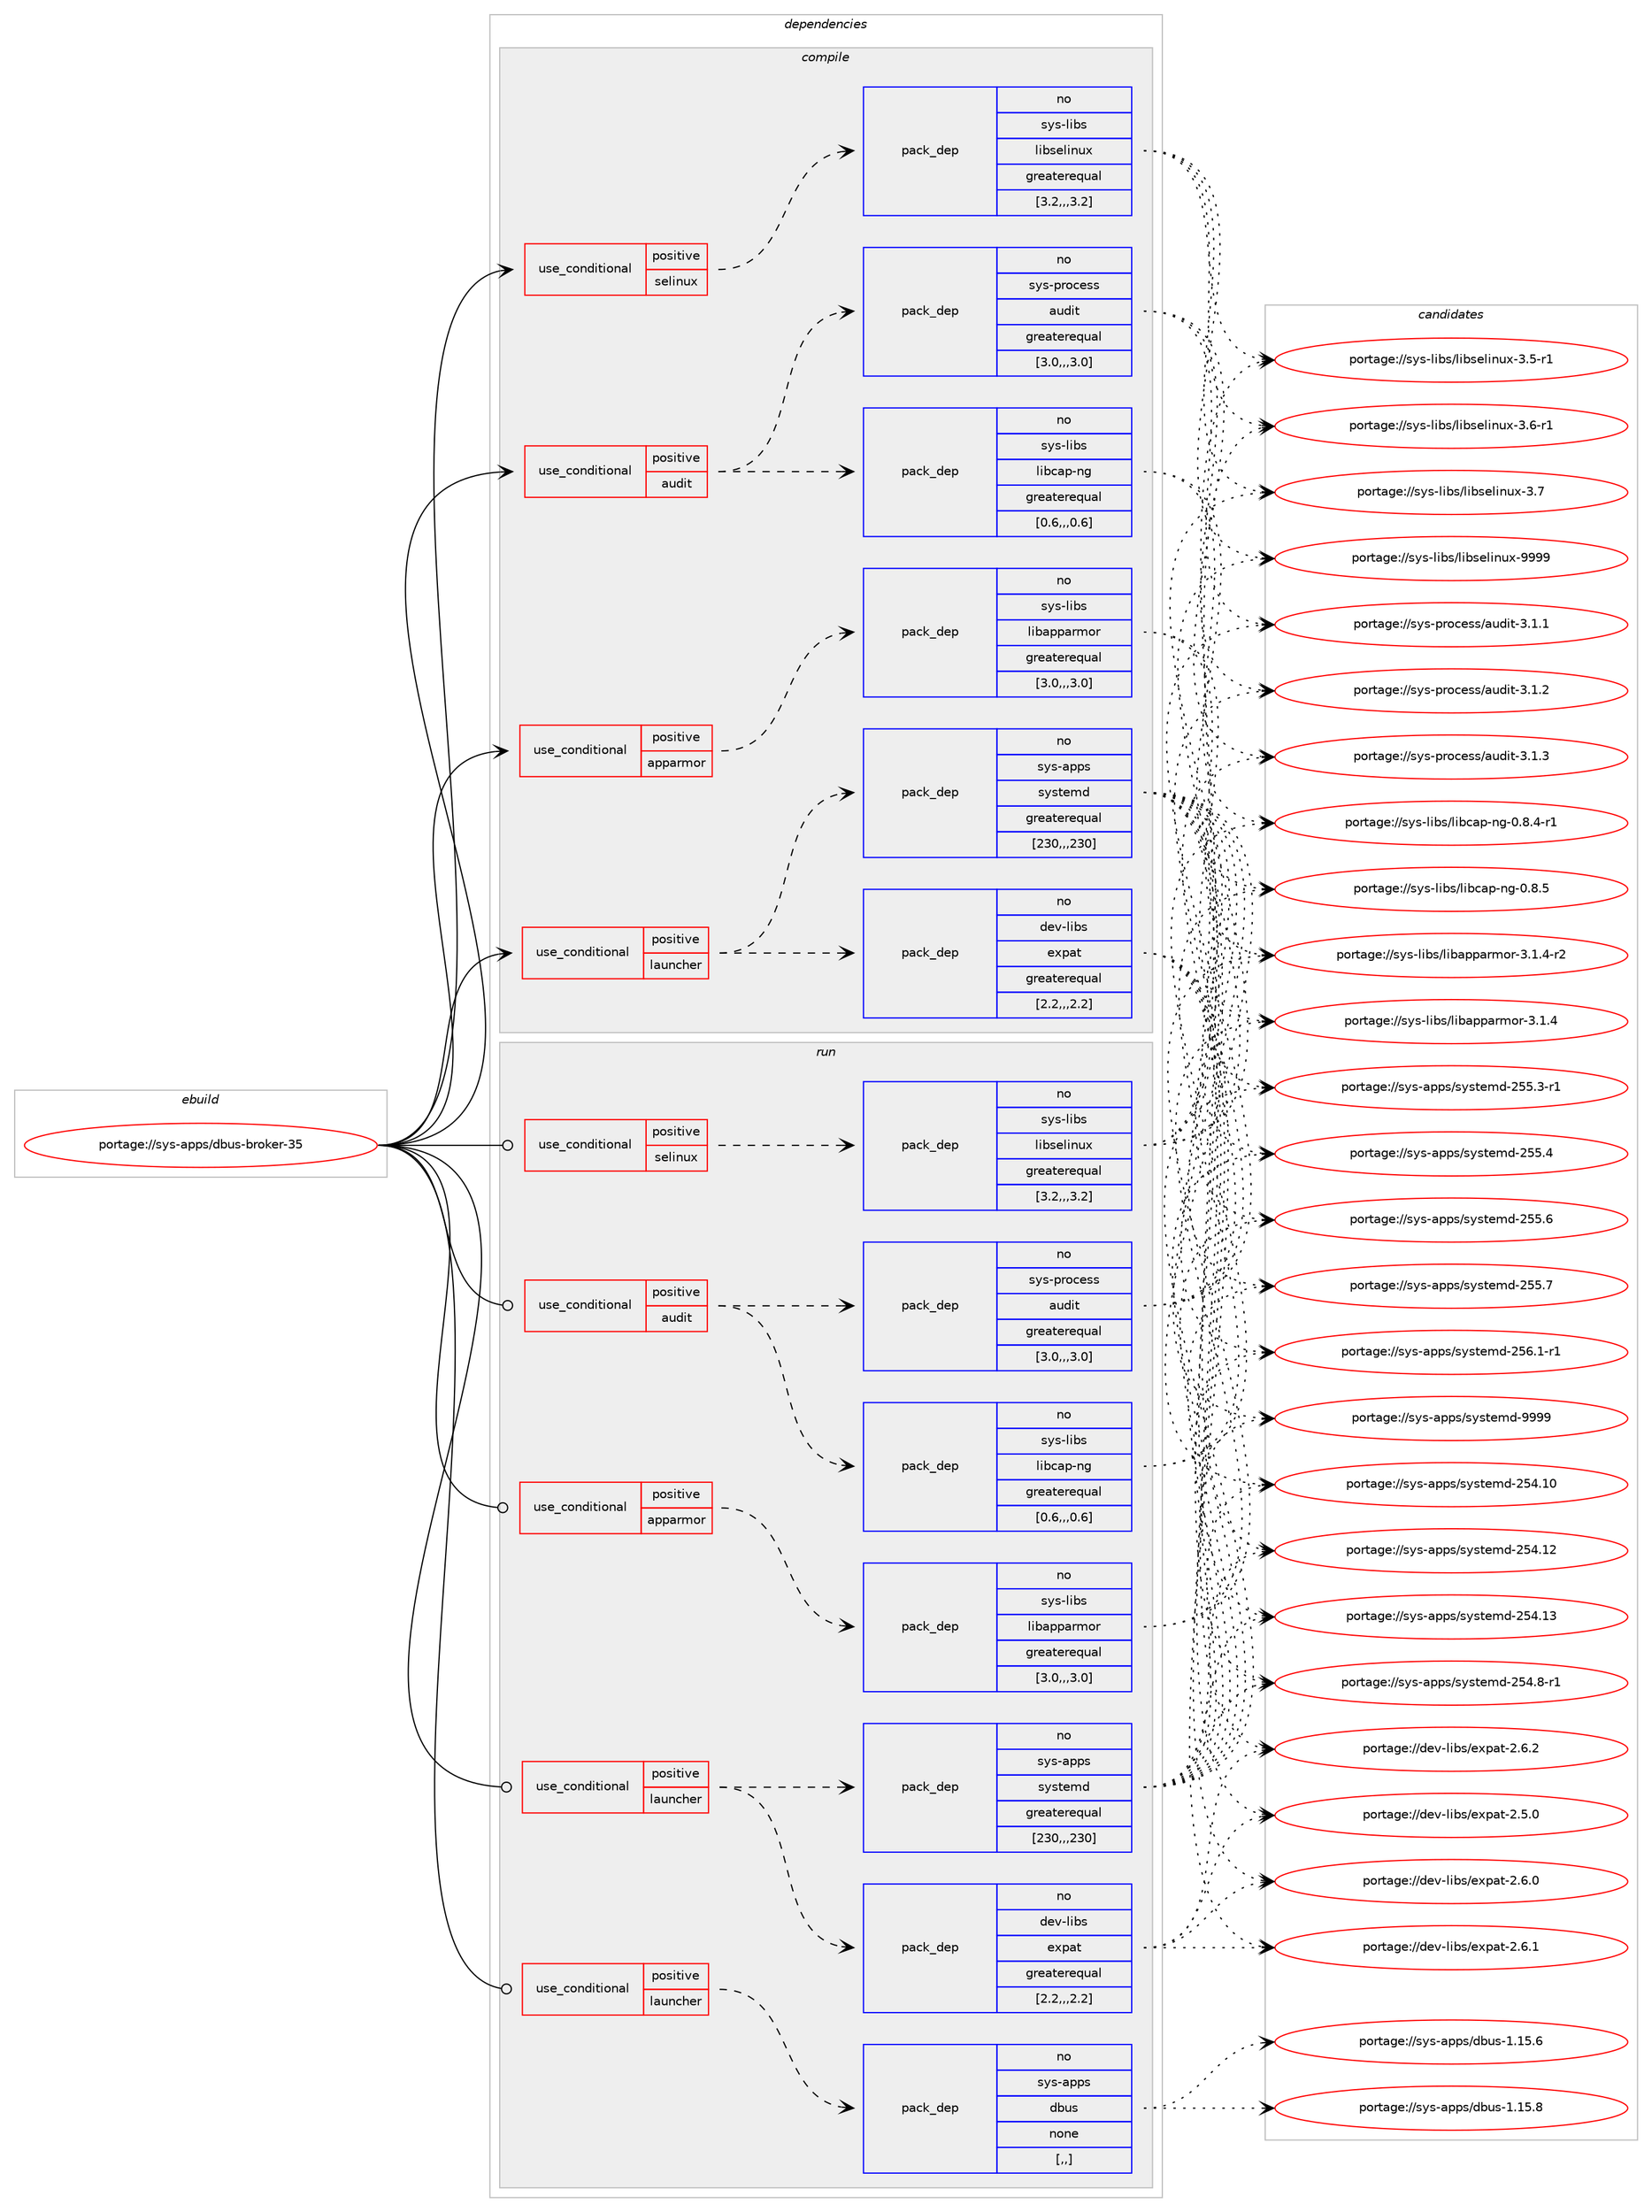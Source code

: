 digraph prolog {

# *************
# Graph options
# *************

newrank=true;
concentrate=true;
compound=true;
graph [rankdir=LR,fontname=Helvetica,fontsize=10,ranksep=1.5];#, ranksep=2.5, nodesep=0.2];
edge  [arrowhead=vee];
node  [fontname=Helvetica,fontsize=10];

# **********
# The ebuild
# **********

subgraph cluster_leftcol {
color=gray;
rank=same;
label=<<i>ebuild</i>>;
id [label="portage://sys-apps/dbus-broker-35", color=red, width=4, href="../sys-apps/dbus-broker-35.svg"];
}

# ****************
# The dependencies
# ****************

subgraph cluster_midcol {
color=gray;
label=<<i>dependencies</i>>;
subgraph cluster_compile {
fillcolor="#eeeeee";
style=filled;
label=<<i>compile</i>>;
subgraph cond107874 {
dependency409273 [label=<<TABLE BORDER="0" CELLBORDER="1" CELLSPACING="0" CELLPADDING="4"><TR><TD ROWSPAN="3" CELLPADDING="10">use_conditional</TD></TR><TR><TD>positive</TD></TR><TR><TD>apparmor</TD></TR></TABLE>>, shape=none, color=red];
subgraph pack298550 {
dependency409274 [label=<<TABLE BORDER="0" CELLBORDER="1" CELLSPACING="0" CELLPADDING="4" WIDTH="220"><TR><TD ROWSPAN="6" CELLPADDING="30">pack_dep</TD></TR><TR><TD WIDTH="110">no</TD></TR><TR><TD>sys-libs</TD></TR><TR><TD>libapparmor</TD></TR><TR><TD>greaterequal</TD></TR><TR><TD>[3.0,,,3.0]</TD></TR></TABLE>>, shape=none, color=blue];
}
dependency409273:e -> dependency409274:w [weight=20,style="dashed",arrowhead="vee"];
}
id:e -> dependency409273:w [weight=20,style="solid",arrowhead="vee"];
subgraph cond107875 {
dependency409275 [label=<<TABLE BORDER="0" CELLBORDER="1" CELLSPACING="0" CELLPADDING="4"><TR><TD ROWSPAN="3" CELLPADDING="10">use_conditional</TD></TR><TR><TD>positive</TD></TR><TR><TD>audit</TD></TR></TABLE>>, shape=none, color=red];
subgraph pack298551 {
dependency409276 [label=<<TABLE BORDER="0" CELLBORDER="1" CELLSPACING="0" CELLPADDING="4" WIDTH="220"><TR><TD ROWSPAN="6" CELLPADDING="30">pack_dep</TD></TR><TR><TD WIDTH="110">no</TD></TR><TR><TD>sys-process</TD></TR><TR><TD>audit</TD></TR><TR><TD>greaterequal</TD></TR><TR><TD>[3.0,,,3.0]</TD></TR></TABLE>>, shape=none, color=blue];
}
dependency409275:e -> dependency409276:w [weight=20,style="dashed",arrowhead="vee"];
subgraph pack298552 {
dependency409277 [label=<<TABLE BORDER="0" CELLBORDER="1" CELLSPACING="0" CELLPADDING="4" WIDTH="220"><TR><TD ROWSPAN="6" CELLPADDING="30">pack_dep</TD></TR><TR><TD WIDTH="110">no</TD></TR><TR><TD>sys-libs</TD></TR><TR><TD>libcap-ng</TD></TR><TR><TD>greaterequal</TD></TR><TR><TD>[0.6,,,0.6]</TD></TR></TABLE>>, shape=none, color=blue];
}
dependency409275:e -> dependency409277:w [weight=20,style="dashed",arrowhead="vee"];
}
id:e -> dependency409275:w [weight=20,style="solid",arrowhead="vee"];
subgraph cond107876 {
dependency409278 [label=<<TABLE BORDER="0" CELLBORDER="1" CELLSPACING="0" CELLPADDING="4"><TR><TD ROWSPAN="3" CELLPADDING="10">use_conditional</TD></TR><TR><TD>positive</TD></TR><TR><TD>launcher</TD></TR></TABLE>>, shape=none, color=red];
subgraph pack298553 {
dependency409279 [label=<<TABLE BORDER="0" CELLBORDER="1" CELLSPACING="0" CELLPADDING="4" WIDTH="220"><TR><TD ROWSPAN="6" CELLPADDING="30">pack_dep</TD></TR><TR><TD WIDTH="110">no</TD></TR><TR><TD>dev-libs</TD></TR><TR><TD>expat</TD></TR><TR><TD>greaterequal</TD></TR><TR><TD>[2.2,,,2.2]</TD></TR></TABLE>>, shape=none, color=blue];
}
dependency409278:e -> dependency409279:w [weight=20,style="dashed",arrowhead="vee"];
subgraph pack298554 {
dependency409280 [label=<<TABLE BORDER="0" CELLBORDER="1" CELLSPACING="0" CELLPADDING="4" WIDTH="220"><TR><TD ROWSPAN="6" CELLPADDING="30">pack_dep</TD></TR><TR><TD WIDTH="110">no</TD></TR><TR><TD>sys-apps</TD></TR><TR><TD>systemd</TD></TR><TR><TD>greaterequal</TD></TR><TR><TD>[230,,,230]</TD></TR></TABLE>>, shape=none, color=blue];
}
dependency409278:e -> dependency409280:w [weight=20,style="dashed",arrowhead="vee"];
}
id:e -> dependency409278:w [weight=20,style="solid",arrowhead="vee"];
subgraph cond107877 {
dependency409281 [label=<<TABLE BORDER="0" CELLBORDER="1" CELLSPACING="0" CELLPADDING="4"><TR><TD ROWSPAN="3" CELLPADDING="10">use_conditional</TD></TR><TR><TD>positive</TD></TR><TR><TD>selinux</TD></TR></TABLE>>, shape=none, color=red];
subgraph pack298555 {
dependency409282 [label=<<TABLE BORDER="0" CELLBORDER="1" CELLSPACING="0" CELLPADDING="4" WIDTH="220"><TR><TD ROWSPAN="6" CELLPADDING="30">pack_dep</TD></TR><TR><TD WIDTH="110">no</TD></TR><TR><TD>sys-libs</TD></TR><TR><TD>libselinux</TD></TR><TR><TD>greaterequal</TD></TR><TR><TD>[3.2,,,3.2]</TD></TR></TABLE>>, shape=none, color=blue];
}
dependency409281:e -> dependency409282:w [weight=20,style="dashed",arrowhead="vee"];
}
id:e -> dependency409281:w [weight=20,style="solid",arrowhead="vee"];
}
subgraph cluster_compileandrun {
fillcolor="#eeeeee";
style=filled;
label=<<i>compile and run</i>>;
}
subgraph cluster_run {
fillcolor="#eeeeee";
style=filled;
label=<<i>run</i>>;
subgraph cond107878 {
dependency409283 [label=<<TABLE BORDER="0" CELLBORDER="1" CELLSPACING="0" CELLPADDING="4"><TR><TD ROWSPAN="3" CELLPADDING="10">use_conditional</TD></TR><TR><TD>positive</TD></TR><TR><TD>apparmor</TD></TR></TABLE>>, shape=none, color=red];
subgraph pack298556 {
dependency409284 [label=<<TABLE BORDER="0" CELLBORDER="1" CELLSPACING="0" CELLPADDING="4" WIDTH="220"><TR><TD ROWSPAN="6" CELLPADDING="30">pack_dep</TD></TR><TR><TD WIDTH="110">no</TD></TR><TR><TD>sys-libs</TD></TR><TR><TD>libapparmor</TD></TR><TR><TD>greaterequal</TD></TR><TR><TD>[3.0,,,3.0]</TD></TR></TABLE>>, shape=none, color=blue];
}
dependency409283:e -> dependency409284:w [weight=20,style="dashed",arrowhead="vee"];
}
id:e -> dependency409283:w [weight=20,style="solid",arrowhead="odot"];
subgraph cond107879 {
dependency409285 [label=<<TABLE BORDER="0" CELLBORDER="1" CELLSPACING="0" CELLPADDING="4"><TR><TD ROWSPAN="3" CELLPADDING="10">use_conditional</TD></TR><TR><TD>positive</TD></TR><TR><TD>audit</TD></TR></TABLE>>, shape=none, color=red];
subgraph pack298557 {
dependency409286 [label=<<TABLE BORDER="0" CELLBORDER="1" CELLSPACING="0" CELLPADDING="4" WIDTH="220"><TR><TD ROWSPAN="6" CELLPADDING="30">pack_dep</TD></TR><TR><TD WIDTH="110">no</TD></TR><TR><TD>sys-process</TD></TR><TR><TD>audit</TD></TR><TR><TD>greaterequal</TD></TR><TR><TD>[3.0,,,3.0]</TD></TR></TABLE>>, shape=none, color=blue];
}
dependency409285:e -> dependency409286:w [weight=20,style="dashed",arrowhead="vee"];
subgraph pack298558 {
dependency409287 [label=<<TABLE BORDER="0" CELLBORDER="1" CELLSPACING="0" CELLPADDING="4" WIDTH="220"><TR><TD ROWSPAN="6" CELLPADDING="30">pack_dep</TD></TR><TR><TD WIDTH="110">no</TD></TR><TR><TD>sys-libs</TD></TR><TR><TD>libcap-ng</TD></TR><TR><TD>greaterequal</TD></TR><TR><TD>[0.6,,,0.6]</TD></TR></TABLE>>, shape=none, color=blue];
}
dependency409285:e -> dependency409287:w [weight=20,style="dashed",arrowhead="vee"];
}
id:e -> dependency409285:w [weight=20,style="solid",arrowhead="odot"];
subgraph cond107880 {
dependency409288 [label=<<TABLE BORDER="0" CELLBORDER="1" CELLSPACING="0" CELLPADDING="4"><TR><TD ROWSPAN="3" CELLPADDING="10">use_conditional</TD></TR><TR><TD>positive</TD></TR><TR><TD>launcher</TD></TR></TABLE>>, shape=none, color=red];
subgraph pack298559 {
dependency409289 [label=<<TABLE BORDER="0" CELLBORDER="1" CELLSPACING="0" CELLPADDING="4" WIDTH="220"><TR><TD ROWSPAN="6" CELLPADDING="30">pack_dep</TD></TR><TR><TD WIDTH="110">no</TD></TR><TR><TD>dev-libs</TD></TR><TR><TD>expat</TD></TR><TR><TD>greaterequal</TD></TR><TR><TD>[2.2,,,2.2]</TD></TR></TABLE>>, shape=none, color=blue];
}
dependency409288:e -> dependency409289:w [weight=20,style="dashed",arrowhead="vee"];
subgraph pack298560 {
dependency409290 [label=<<TABLE BORDER="0" CELLBORDER="1" CELLSPACING="0" CELLPADDING="4" WIDTH="220"><TR><TD ROWSPAN="6" CELLPADDING="30">pack_dep</TD></TR><TR><TD WIDTH="110">no</TD></TR><TR><TD>sys-apps</TD></TR><TR><TD>systemd</TD></TR><TR><TD>greaterequal</TD></TR><TR><TD>[230,,,230]</TD></TR></TABLE>>, shape=none, color=blue];
}
dependency409288:e -> dependency409290:w [weight=20,style="dashed",arrowhead="vee"];
}
id:e -> dependency409288:w [weight=20,style="solid",arrowhead="odot"];
subgraph cond107881 {
dependency409291 [label=<<TABLE BORDER="0" CELLBORDER="1" CELLSPACING="0" CELLPADDING="4"><TR><TD ROWSPAN="3" CELLPADDING="10">use_conditional</TD></TR><TR><TD>positive</TD></TR><TR><TD>launcher</TD></TR></TABLE>>, shape=none, color=red];
subgraph pack298561 {
dependency409292 [label=<<TABLE BORDER="0" CELLBORDER="1" CELLSPACING="0" CELLPADDING="4" WIDTH="220"><TR><TD ROWSPAN="6" CELLPADDING="30">pack_dep</TD></TR><TR><TD WIDTH="110">no</TD></TR><TR><TD>sys-apps</TD></TR><TR><TD>dbus</TD></TR><TR><TD>none</TD></TR><TR><TD>[,,]</TD></TR></TABLE>>, shape=none, color=blue];
}
dependency409291:e -> dependency409292:w [weight=20,style="dashed",arrowhead="vee"];
}
id:e -> dependency409291:w [weight=20,style="solid",arrowhead="odot"];
subgraph cond107882 {
dependency409293 [label=<<TABLE BORDER="0" CELLBORDER="1" CELLSPACING="0" CELLPADDING="4"><TR><TD ROWSPAN="3" CELLPADDING="10">use_conditional</TD></TR><TR><TD>positive</TD></TR><TR><TD>selinux</TD></TR></TABLE>>, shape=none, color=red];
subgraph pack298562 {
dependency409294 [label=<<TABLE BORDER="0" CELLBORDER="1" CELLSPACING="0" CELLPADDING="4" WIDTH="220"><TR><TD ROWSPAN="6" CELLPADDING="30">pack_dep</TD></TR><TR><TD WIDTH="110">no</TD></TR><TR><TD>sys-libs</TD></TR><TR><TD>libselinux</TD></TR><TR><TD>greaterequal</TD></TR><TR><TD>[3.2,,,3.2]</TD></TR></TABLE>>, shape=none, color=blue];
}
dependency409293:e -> dependency409294:w [weight=20,style="dashed",arrowhead="vee"];
}
id:e -> dependency409293:w [weight=20,style="solid",arrowhead="odot"];
}
}

# **************
# The candidates
# **************

subgraph cluster_choices {
rank=same;
color=gray;
label=<<i>candidates</i>>;

subgraph choice298550 {
color=black;
nodesep=1;
choice115121115451081059811547108105989711211297114109111114455146494652 [label="portage://sys-libs/libapparmor-3.1.4", color=red, width=4,href="../sys-libs/libapparmor-3.1.4.svg"];
choice1151211154510810598115471081059897112112971141091111144551464946524511450 [label="portage://sys-libs/libapparmor-3.1.4-r2", color=red, width=4,href="../sys-libs/libapparmor-3.1.4-r2.svg"];
dependency409274:e -> choice115121115451081059811547108105989711211297114109111114455146494652:w [style=dotted,weight="100"];
dependency409274:e -> choice1151211154510810598115471081059897112112971141091111144551464946524511450:w [style=dotted,weight="100"];
}
subgraph choice298551 {
color=black;
nodesep=1;
choice11512111545112114111991011151154797117100105116455146494649 [label="portage://sys-process/audit-3.1.1", color=red, width=4,href="../sys-process/audit-3.1.1.svg"];
choice11512111545112114111991011151154797117100105116455146494650 [label="portage://sys-process/audit-3.1.2", color=red, width=4,href="../sys-process/audit-3.1.2.svg"];
choice11512111545112114111991011151154797117100105116455146494651 [label="portage://sys-process/audit-3.1.3", color=red, width=4,href="../sys-process/audit-3.1.3.svg"];
dependency409276:e -> choice11512111545112114111991011151154797117100105116455146494649:w [style=dotted,weight="100"];
dependency409276:e -> choice11512111545112114111991011151154797117100105116455146494650:w [style=dotted,weight="100"];
dependency409276:e -> choice11512111545112114111991011151154797117100105116455146494651:w [style=dotted,weight="100"];
}
subgraph choice298552 {
color=black;
nodesep=1;
choice115121115451081059811547108105989997112451101034548465646524511449 [label="portage://sys-libs/libcap-ng-0.8.4-r1", color=red, width=4,href="../sys-libs/libcap-ng-0.8.4-r1.svg"];
choice11512111545108105981154710810598999711245110103454846564653 [label="portage://sys-libs/libcap-ng-0.8.5", color=red, width=4,href="../sys-libs/libcap-ng-0.8.5.svg"];
dependency409277:e -> choice115121115451081059811547108105989997112451101034548465646524511449:w [style=dotted,weight="100"];
dependency409277:e -> choice11512111545108105981154710810598999711245110103454846564653:w [style=dotted,weight="100"];
}
subgraph choice298553 {
color=black;
nodesep=1;
choice10010111845108105981154710112011297116455046534648 [label="portage://dev-libs/expat-2.5.0", color=red, width=4,href="../dev-libs/expat-2.5.0.svg"];
choice10010111845108105981154710112011297116455046544648 [label="portage://dev-libs/expat-2.6.0", color=red, width=4,href="../dev-libs/expat-2.6.0.svg"];
choice10010111845108105981154710112011297116455046544649 [label="portage://dev-libs/expat-2.6.1", color=red, width=4,href="../dev-libs/expat-2.6.1.svg"];
choice10010111845108105981154710112011297116455046544650 [label="portage://dev-libs/expat-2.6.2", color=red, width=4,href="../dev-libs/expat-2.6.2.svg"];
dependency409279:e -> choice10010111845108105981154710112011297116455046534648:w [style=dotted,weight="100"];
dependency409279:e -> choice10010111845108105981154710112011297116455046544648:w [style=dotted,weight="100"];
dependency409279:e -> choice10010111845108105981154710112011297116455046544649:w [style=dotted,weight="100"];
dependency409279:e -> choice10010111845108105981154710112011297116455046544650:w [style=dotted,weight="100"];
}
subgraph choice298554 {
color=black;
nodesep=1;
choice11512111545971121121154711512111511610110910045505352464948 [label="portage://sys-apps/systemd-254.10", color=red, width=4,href="../sys-apps/systemd-254.10.svg"];
choice11512111545971121121154711512111511610110910045505352464950 [label="portage://sys-apps/systemd-254.12", color=red, width=4,href="../sys-apps/systemd-254.12.svg"];
choice11512111545971121121154711512111511610110910045505352464951 [label="portage://sys-apps/systemd-254.13", color=red, width=4,href="../sys-apps/systemd-254.13.svg"];
choice1151211154597112112115471151211151161011091004550535246564511449 [label="portage://sys-apps/systemd-254.8-r1", color=red, width=4,href="../sys-apps/systemd-254.8-r1.svg"];
choice1151211154597112112115471151211151161011091004550535346514511449 [label="portage://sys-apps/systemd-255.3-r1", color=red, width=4,href="../sys-apps/systemd-255.3-r1.svg"];
choice115121115459711211211547115121115116101109100455053534652 [label="portage://sys-apps/systemd-255.4", color=red, width=4,href="../sys-apps/systemd-255.4.svg"];
choice115121115459711211211547115121115116101109100455053534654 [label="portage://sys-apps/systemd-255.6", color=red, width=4,href="../sys-apps/systemd-255.6.svg"];
choice115121115459711211211547115121115116101109100455053534655 [label="portage://sys-apps/systemd-255.7", color=red, width=4,href="../sys-apps/systemd-255.7.svg"];
choice1151211154597112112115471151211151161011091004550535446494511449 [label="portage://sys-apps/systemd-256.1-r1", color=red, width=4,href="../sys-apps/systemd-256.1-r1.svg"];
choice1151211154597112112115471151211151161011091004557575757 [label="portage://sys-apps/systemd-9999", color=red, width=4,href="../sys-apps/systemd-9999.svg"];
dependency409280:e -> choice11512111545971121121154711512111511610110910045505352464948:w [style=dotted,weight="100"];
dependency409280:e -> choice11512111545971121121154711512111511610110910045505352464950:w [style=dotted,weight="100"];
dependency409280:e -> choice11512111545971121121154711512111511610110910045505352464951:w [style=dotted,weight="100"];
dependency409280:e -> choice1151211154597112112115471151211151161011091004550535246564511449:w [style=dotted,weight="100"];
dependency409280:e -> choice1151211154597112112115471151211151161011091004550535346514511449:w [style=dotted,weight="100"];
dependency409280:e -> choice115121115459711211211547115121115116101109100455053534652:w [style=dotted,weight="100"];
dependency409280:e -> choice115121115459711211211547115121115116101109100455053534654:w [style=dotted,weight="100"];
dependency409280:e -> choice115121115459711211211547115121115116101109100455053534655:w [style=dotted,weight="100"];
dependency409280:e -> choice1151211154597112112115471151211151161011091004550535446494511449:w [style=dotted,weight="100"];
dependency409280:e -> choice1151211154597112112115471151211151161011091004557575757:w [style=dotted,weight="100"];
}
subgraph choice298555 {
color=black;
nodesep=1;
choice11512111545108105981154710810598115101108105110117120455146534511449 [label="portage://sys-libs/libselinux-3.5-r1", color=red, width=4,href="../sys-libs/libselinux-3.5-r1.svg"];
choice11512111545108105981154710810598115101108105110117120455146544511449 [label="portage://sys-libs/libselinux-3.6-r1", color=red, width=4,href="../sys-libs/libselinux-3.6-r1.svg"];
choice1151211154510810598115471081059811510110810511011712045514655 [label="portage://sys-libs/libselinux-3.7", color=red, width=4,href="../sys-libs/libselinux-3.7.svg"];
choice115121115451081059811547108105981151011081051101171204557575757 [label="portage://sys-libs/libselinux-9999", color=red, width=4,href="../sys-libs/libselinux-9999.svg"];
dependency409282:e -> choice11512111545108105981154710810598115101108105110117120455146534511449:w [style=dotted,weight="100"];
dependency409282:e -> choice11512111545108105981154710810598115101108105110117120455146544511449:w [style=dotted,weight="100"];
dependency409282:e -> choice1151211154510810598115471081059811510110810511011712045514655:w [style=dotted,weight="100"];
dependency409282:e -> choice115121115451081059811547108105981151011081051101171204557575757:w [style=dotted,weight="100"];
}
subgraph choice298556 {
color=black;
nodesep=1;
choice115121115451081059811547108105989711211297114109111114455146494652 [label="portage://sys-libs/libapparmor-3.1.4", color=red, width=4,href="../sys-libs/libapparmor-3.1.4.svg"];
choice1151211154510810598115471081059897112112971141091111144551464946524511450 [label="portage://sys-libs/libapparmor-3.1.4-r2", color=red, width=4,href="../sys-libs/libapparmor-3.1.4-r2.svg"];
dependency409284:e -> choice115121115451081059811547108105989711211297114109111114455146494652:w [style=dotted,weight="100"];
dependency409284:e -> choice1151211154510810598115471081059897112112971141091111144551464946524511450:w [style=dotted,weight="100"];
}
subgraph choice298557 {
color=black;
nodesep=1;
choice11512111545112114111991011151154797117100105116455146494649 [label="portage://sys-process/audit-3.1.1", color=red, width=4,href="../sys-process/audit-3.1.1.svg"];
choice11512111545112114111991011151154797117100105116455146494650 [label="portage://sys-process/audit-3.1.2", color=red, width=4,href="../sys-process/audit-3.1.2.svg"];
choice11512111545112114111991011151154797117100105116455146494651 [label="portage://sys-process/audit-3.1.3", color=red, width=4,href="../sys-process/audit-3.1.3.svg"];
dependency409286:e -> choice11512111545112114111991011151154797117100105116455146494649:w [style=dotted,weight="100"];
dependency409286:e -> choice11512111545112114111991011151154797117100105116455146494650:w [style=dotted,weight="100"];
dependency409286:e -> choice11512111545112114111991011151154797117100105116455146494651:w [style=dotted,weight="100"];
}
subgraph choice298558 {
color=black;
nodesep=1;
choice115121115451081059811547108105989997112451101034548465646524511449 [label="portage://sys-libs/libcap-ng-0.8.4-r1", color=red, width=4,href="../sys-libs/libcap-ng-0.8.4-r1.svg"];
choice11512111545108105981154710810598999711245110103454846564653 [label="portage://sys-libs/libcap-ng-0.8.5", color=red, width=4,href="../sys-libs/libcap-ng-0.8.5.svg"];
dependency409287:e -> choice115121115451081059811547108105989997112451101034548465646524511449:w [style=dotted,weight="100"];
dependency409287:e -> choice11512111545108105981154710810598999711245110103454846564653:w [style=dotted,weight="100"];
}
subgraph choice298559 {
color=black;
nodesep=1;
choice10010111845108105981154710112011297116455046534648 [label="portage://dev-libs/expat-2.5.0", color=red, width=4,href="../dev-libs/expat-2.5.0.svg"];
choice10010111845108105981154710112011297116455046544648 [label="portage://dev-libs/expat-2.6.0", color=red, width=4,href="../dev-libs/expat-2.6.0.svg"];
choice10010111845108105981154710112011297116455046544649 [label="portage://dev-libs/expat-2.6.1", color=red, width=4,href="../dev-libs/expat-2.6.1.svg"];
choice10010111845108105981154710112011297116455046544650 [label="portage://dev-libs/expat-2.6.2", color=red, width=4,href="../dev-libs/expat-2.6.2.svg"];
dependency409289:e -> choice10010111845108105981154710112011297116455046534648:w [style=dotted,weight="100"];
dependency409289:e -> choice10010111845108105981154710112011297116455046544648:w [style=dotted,weight="100"];
dependency409289:e -> choice10010111845108105981154710112011297116455046544649:w [style=dotted,weight="100"];
dependency409289:e -> choice10010111845108105981154710112011297116455046544650:w [style=dotted,weight="100"];
}
subgraph choice298560 {
color=black;
nodesep=1;
choice11512111545971121121154711512111511610110910045505352464948 [label="portage://sys-apps/systemd-254.10", color=red, width=4,href="../sys-apps/systemd-254.10.svg"];
choice11512111545971121121154711512111511610110910045505352464950 [label="portage://sys-apps/systemd-254.12", color=red, width=4,href="../sys-apps/systemd-254.12.svg"];
choice11512111545971121121154711512111511610110910045505352464951 [label="portage://sys-apps/systemd-254.13", color=red, width=4,href="../sys-apps/systemd-254.13.svg"];
choice1151211154597112112115471151211151161011091004550535246564511449 [label="portage://sys-apps/systemd-254.8-r1", color=red, width=4,href="../sys-apps/systemd-254.8-r1.svg"];
choice1151211154597112112115471151211151161011091004550535346514511449 [label="portage://sys-apps/systemd-255.3-r1", color=red, width=4,href="../sys-apps/systemd-255.3-r1.svg"];
choice115121115459711211211547115121115116101109100455053534652 [label="portage://sys-apps/systemd-255.4", color=red, width=4,href="../sys-apps/systemd-255.4.svg"];
choice115121115459711211211547115121115116101109100455053534654 [label="portage://sys-apps/systemd-255.6", color=red, width=4,href="../sys-apps/systemd-255.6.svg"];
choice115121115459711211211547115121115116101109100455053534655 [label="portage://sys-apps/systemd-255.7", color=red, width=4,href="../sys-apps/systemd-255.7.svg"];
choice1151211154597112112115471151211151161011091004550535446494511449 [label="portage://sys-apps/systemd-256.1-r1", color=red, width=4,href="../sys-apps/systemd-256.1-r1.svg"];
choice1151211154597112112115471151211151161011091004557575757 [label="portage://sys-apps/systemd-9999", color=red, width=4,href="../sys-apps/systemd-9999.svg"];
dependency409290:e -> choice11512111545971121121154711512111511610110910045505352464948:w [style=dotted,weight="100"];
dependency409290:e -> choice11512111545971121121154711512111511610110910045505352464950:w [style=dotted,weight="100"];
dependency409290:e -> choice11512111545971121121154711512111511610110910045505352464951:w [style=dotted,weight="100"];
dependency409290:e -> choice1151211154597112112115471151211151161011091004550535246564511449:w [style=dotted,weight="100"];
dependency409290:e -> choice1151211154597112112115471151211151161011091004550535346514511449:w [style=dotted,weight="100"];
dependency409290:e -> choice115121115459711211211547115121115116101109100455053534652:w [style=dotted,weight="100"];
dependency409290:e -> choice115121115459711211211547115121115116101109100455053534654:w [style=dotted,weight="100"];
dependency409290:e -> choice115121115459711211211547115121115116101109100455053534655:w [style=dotted,weight="100"];
dependency409290:e -> choice1151211154597112112115471151211151161011091004550535446494511449:w [style=dotted,weight="100"];
dependency409290:e -> choice1151211154597112112115471151211151161011091004557575757:w [style=dotted,weight="100"];
}
subgraph choice298561 {
color=black;
nodesep=1;
choice1151211154597112112115471009811711545494649534654 [label="portage://sys-apps/dbus-1.15.6", color=red, width=4,href="../sys-apps/dbus-1.15.6.svg"];
choice1151211154597112112115471009811711545494649534656 [label="portage://sys-apps/dbus-1.15.8", color=red, width=4,href="../sys-apps/dbus-1.15.8.svg"];
dependency409292:e -> choice1151211154597112112115471009811711545494649534654:w [style=dotted,weight="100"];
dependency409292:e -> choice1151211154597112112115471009811711545494649534656:w [style=dotted,weight="100"];
}
subgraph choice298562 {
color=black;
nodesep=1;
choice11512111545108105981154710810598115101108105110117120455146534511449 [label="portage://sys-libs/libselinux-3.5-r1", color=red, width=4,href="../sys-libs/libselinux-3.5-r1.svg"];
choice11512111545108105981154710810598115101108105110117120455146544511449 [label="portage://sys-libs/libselinux-3.6-r1", color=red, width=4,href="../sys-libs/libselinux-3.6-r1.svg"];
choice1151211154510810598115471081059811510110810511011712045514655 [label="portage://sys-libs/libselinux-3.7", color=red, width=4,href="../sys-libs/libselinux-3.7.svg"];
choice115121115451081059811547108105981151011081051101171204557575757 [label="portage://sys-libs/libselinux-9999", color=red, width=4,href="../sys-libs/libselinux-9999.svg"];
dependency409294:e -> choice11512111545108105981154710810598115101108105110117120455146534511449:w [style=dotted,weight="100"];
dependency409294:e -> choice11512111545108105981154710810598115101108105110117120455146544511449:w [style=dotted,weight="100"];
dependency409294:e -> choice1151211154510810598115471081059811510110810511011712045514655:w [style=dotted,weight="100"];
dependency409294:e -> choice115121115451081059811547108105981151011081051101171204557575757:w [style=dotted,weight="100"];
}
}

}
